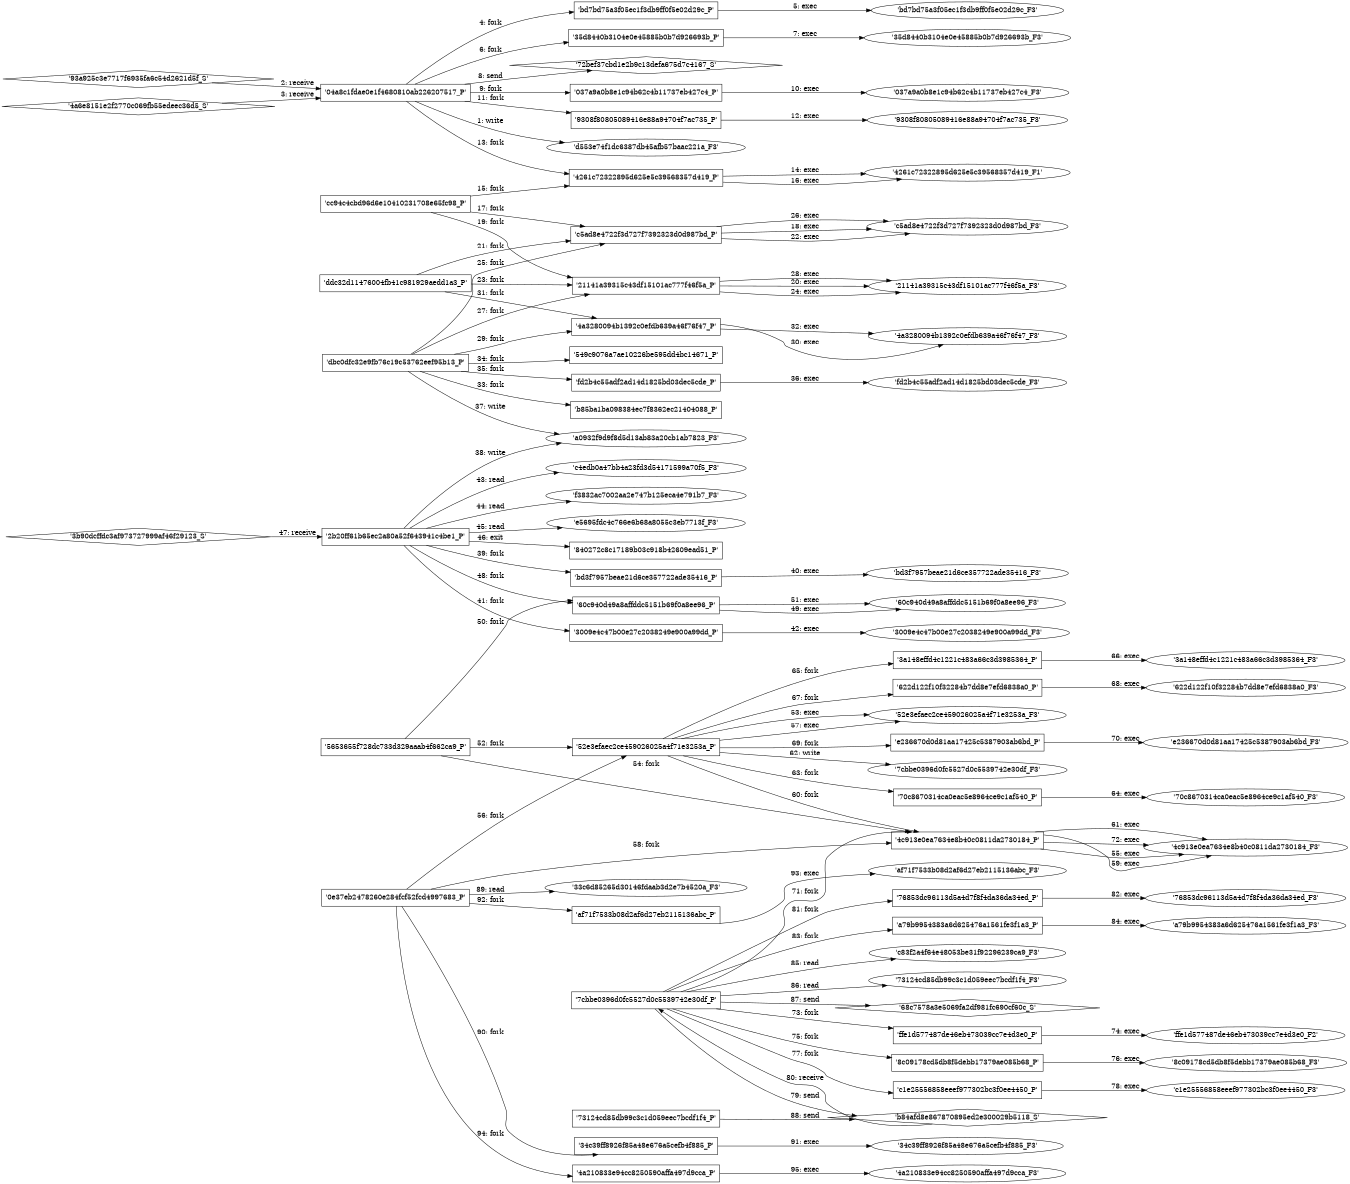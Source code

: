 digraph "D:\Learning\Paper\apt\基于CTI的攻击预警\Dataset\攻击图\ASGfromALLCTI\It's alive Threat actors cobble together open-source pieces into monstrous Frankenstein campaign.dot" {
rankdir="LR"
size="9"
fixedsize="false"
splines="true"
nodesep=0.3
ranksep=0
fontsize=10
overlap="scalexy"
engine= "neato"
	"'d553e74f1dc6387db45afb57baac221a_F3'" [node_type=file shape=ellipse]
	"'04a8c1fdae0e1f4680810ab226207517_P'" [node_type=Process shape=box]
	"'04a8c1fdae0e1f4680810ab226207517_P'" -> "'d553e74f1dc6387db45afb57baac221a_F3'" [label="1: write"]
	"'04a8c1fdae0e1f4680810ab226207517_P'" [node_type=Process shape=box]
	"'93a925c3e7717f6935fa6c54d2621d5f_S'" [node_type=Socket shape=diamond]
	"'93a925c3e7717f6935fa6c54d2621d5f_S'" -> "'04a8c1fdae0e1f4680810ab226207517_P'" [label="2: receive"]
	"'04a8c1fdae0e1f4680810ab226207517_P'" [node_type=Process shape=box]
	"'4a6e8151e2f2770c069fb55edeec36d5_S'" [node_type=Socket shape=diamond]
	"'4a6e8151e2f2770c069fb55edeec36d5_S'" -> "'04a8c1fdae0e1f4680810ab226207517_P'" [label="3: receive"]
	"'04a8c1fdae0e1f4680810ab226207517_P'" [node_type=Process shape=box]
	"'bd7bd75a3f05ec1f3db9ff0f5e02d29c_P'" [node_type=Process shape=box]
	"'04a8c1fdae0e1f4680810ab226207517_P'" -> "'bd7bd75a3f05ec1f3db9ff0f5e02d29c_P'" [label="4: fork"]
	"'bd7bd75a3f05ec1f3db9ff0f5e02d29c_P'" [node_type=Process shape=box]
	"'bd7bd75a3f05ec1f3db9ff0f5e02d29c_F3'" [node_type=File shape=ellipse]
	"'bd7bd75a3f05ec1f3db9ff0f5e02d29c_P'" -> "'bd7bd75a3f05ec1f3db9ff0f5e02d29c_F3'" [label="5: exec"]
	"'04a8c1fdae0e1f4680810ab226207517_P'" [node_type=Process shape=box]
	"'35d8440b3104e0e45885b0b7d926693b_P'" [node_type=Process shape=box]
	"'04a8c1fdae0e1f4680810ab226207517_P'" -> "'35d8440b3104e0e45885b0b7d926693b_P'" [label="6: fork"]
	"'35d8440b3104e0e45885b0b7d926693b_P'" [node_type=Process shape=box]
	"'35d8440b3104e0e45885b0b7d926693b_F3'" [node_type=File shape=ellipse]
	"'35d8440b3104e0e45885b0b7d926693b_P'" -> "'35d8440b3104e0e45885b0b7d926693b_F3'" [label="7: exec"]
	"'72bef37cbd1e2b9c13defa675d7c4167_S'" [node_type=Socket shape=diamond]
	"'04a8c1fdae0e1f4680810ab226207517_P'" [node_type=Process shape=box]
	"'04a8c1fdae0e1f4680810ab226207517_P'" -> "'72bef37cbd1e2b9c13defa675d7c4167_S'" [label="8: send"]
	"'04a8c1fdae0e1f4680810ab226207517_P'" [node_type=Process shape=box]
	"'037a9a0b8e1c94b62c4b11737eb427c4_P'" [node_type=Process shape=box]
	"'04a8c1fdae0e1f4680810ab226207517_P'" -> "'037a9a0b8e1c94b62c4b11737eb427c4_P'" [label="9: fork"]
	"'037a9a0b8e1c94b62c4b11737eb427c4_P'" [node_type=Process shape=box]
	"'037a9a0b8e1c94b62c4b11737eb427c4_F3'" [node_type=File shape=ellipse]
	"'037a9a0b8e1c94b62c4b11737eb427c4_P'" -> "'037a9a0b8e1c94b62c4b11737eb427c4_F3'" [label="10: exec"]
	"'04a8c1fdae0e1f4680810ab226207517_P'" [node_type=Process shape=box]
	"'9308f80805089416e88a94704f7ac735_P'" [node_type=Process shape=box]
	"'04a8c1fdae0e1f4680810ab226207517_P'" -> "'9308f80805089416e88a94704f7ac735_P'" [label="11: fork"]
	"'9308f80805089416e88a94704f7ac735_P'" [node_type=Process shape=box]
	"'9308f80805089416e88a94704f7ac735_F3'" [node_type=File shape=ellipse]
	"'9308f80805089416e88a94704f7ac735_P'" -> "'9308f80805089416e88a94704f7ac735_F3'" [label="12: exec"]
	"'04a8c1fdae0e1f4680810ab226207517_P'" [node_type=Process shape=box]
	"'4261c72322895d625e5c39568357d419_P'" [node_type=Process shape=box]
	"'04a8c1fdae0e1f4680810ab226207517_P'" -> "'4261c72322895d625e5c39568357d419_P'" [label="13: fork"]
	"'4261c72322895d625e5c39568357d419_P'" [node_type=Process shape=box]
	"'4261c72322895d625e5c39568357d419_F1'" [node_type=File shape=ellipse]
	"'4261c72322895d625e5c39568357d419_P'" -> "'4261c72322895d625e5c39568357d419_F1'" [label="14: exec"]
	"'cc94c4cbd96d6e10410231708e65fc98_P'" [node_type=Process shape=box]
	"'4261c72322895d625e5c39568357d419_P'" [node_type=Process shape=box]
	"'cc94c4cbd96d6e10410231708e65fc98_P'" -> "'4261c72322895d625e5c39568357d419_P'" [label="15: fork"]
	"'4261c72322895d625e5c39568357d419_P'" [node_type=Process shape=box]
	"'4261c72322895d625e5c39568357d419_F1'" [node_type=File shape=ellipse]
	"'4261c72322895d625e5c39568357d419_P'" -> "'4261c72322895d625e5c39568357d419_F1'" [label="16: exec"]
	"'cc94c4cbd96d6e10410231708e65fc98_P'" [node_type=Process shape=box]
	"'c5ad8e4722f3d727f7392323d0d987bd_P'" [node_type=Process shape=box]
	"'cc94c4cbd96d6e10410231708e65fc98_P'" -> "'c5ad8e4722f3d727f7392323d0d987bd_P'" [label="17: fork"]
	"'c5ad8e4722f3d727f7392323d0d987bd_P'" [node_type=Process shape=box]
	"'c5ad8e4722f3d727f7392323d0d987bd_F3'" [node_type=File shape=ellipse]
	"'c5ad8e4722f3d727f7392323d0d987bd_P'" -> "'c5ad8e4722f3d727f7392323d0d987bd_F3'" [label="18: exec"]
	"'cc94c4cbd96d6e10410231708e65fc98_P'" [node_type=Process shape=box]
	"'21141a39315c43df15101ac777f46f5a_P'" [node_type=Process shape=box]
	"'cc94c4cbd96d6e10410231708e65fc98_P'" -> "'21141a39315c43df15101ac777f46f5a_P'" [label="19: fork"]
	"'21141a39315c43df15101ac777f46f5a_P'" [node_type=Process shape=box]
	"'21141a39315c43df15101ac777f46f5a_F3'" [node_type=File shape=ellipse]
	"'21141a39315c43df15101ac777f46f5a_P'" -> "'21141a39315c43df15101ac777f46f5a_F3'" [label="20: exec"]
	"'ddc32d11476004fb41c981929aedd1a3_P'" [node_type=Process shape=box]
	"'c5ad8e4722f3d727f7392323d0d987bd_P'" [node_type=Process shape=box]
	"'ddc32d11476004fb41c981929aedd1a3_P'" -> "'c5ad8e4722f3d727f7392323d0d987bd_P'" [label="21: fork"]
	"'c5ad8e4722f3d727f7392323d0d987bd_P'" [node_type=Process shape=box]
	"'c5ad8e4722f3d727f7392323d0d987bd_F3'" [node_type=File shape=ellipse]
	"'c5ad8e4722f3d727f7392323d0d987bd_P'" -> "'c5ad8e4722f3d727f7392323d0d987bd_F3'" [label="22: exec"]
	"'ddc32d11476004fb41c981929aedd1a3_P'" [node_type=Process shape=box]
	"'21141a39315c43df15101ac777f46f5a_P'" [node_type=Process shape=box]
	"'ddc32d11476004fb41c981929aedd1a3_P'" -> "'21141a39315c43df15101ac777f46f5a_P'" [label="23: fork"]
	"'21141a39315c43df15101ac777f46f5a_P'" [node_type=Process shape=box]
	"'21141a39315c43df15101ac777f46f5a_F3'" [node_type=File shape=ellipse]
	"'21141a39315c43df15101ac777f46f5a_P'" -> "'21141a39315c43df15101ac777f46f5a_F3'" [label="24: exec"]
	"'dbc0dfc32e9fb76c19c53762eef95b13_P'" [node_type=Process shape=box]
	"'c5ad8e4722f3d727f7392323d0d987bd_P'" [node_type=Process shape=box]
	"'dbc0dfc32e9fb76c19c53762eef95b13_P'" -> "'c5ad8e4722f3d727f7392323d0d987bd_P'" [label="25: fork"]
	"'c5ad8e4722f3d727f7392323d0d987bd_P'" [node_type=Process shape=box]
	"'c5ad8e4722f3d727f7392323d0d987bd_F3'" [node_type=File shape=ellipse]
	"'c5ad8e4722f3d727f7392323d0d987bd_P'" -> "'c5ad8e4722f3d727f7392323d0d987bd_F3'" [label="26: exec"]
	"'dbc0dfc32e9fb76c19c53762eef95b13_P'" [node_type=Process shape=box]
	"'21141a39315c43df15101ac777f46f5a_P'" [node_type=Process shape=box]
	"'dbc0dfc32e9fb76c19c53762eef95b13_P'" -> "'21141a39315c43df15101ac777f46f5a_P'" [label="27: fork"]
	"'21141a39315c43df15101ac777f46f5a_P'" [node_type=Process shape=box]
	"'21141a39315c43df15101ac777f46f5a_F3'" [node_type=File shape=ellipse]
	"'21141a39315c43df15101ac777f46f5a_P'" -> "'21141a39315c43df15101ac777f46f5a_F3'" [label="28: exec"]
	"'dbc0dfc32e9fb76c19c53762eef95b13_P'" [node_type=Process shape=box]
	"'4a3280094b1392c0efdb639a46f76f47_P'" [node_type=Process shape=box]
	"'dbc0dfc32e9fb76c19c53762eef95b13_P'" -> "'4a3280094b1392c0efdb639a46f76f47_P'" [label="29: fork"]
	"'4a3280094b1392c0efdb639a46f76f47_P'" [node_type=Process shape=box]
	"'4a3280094b1392c0efdb639a46f76f47_F3'" [node_type=File shape=ellipse]
	"'4a3280094b1392c0efdb639a46f76f47_P'" -> "'4a3280094b1392c0efdb639a46f76f47_F3'" [label="30: exec"]
	"'ddc32d11476004fb41c981929aedd1a3_P'" [node_type=Process shape=box]
	"'4a3280094b1392c0efdb639a46f76f47_P'" [node_type=Process shape=box]
	"'ddc32d11476004fb41c981929aedd1a3_P'" -> "'4a3280094b1392c0efdb639a46f76f47_P'" [label="31: fork"]
	"'4a3280094b1392c0efdb639a46f76f47_P'" [node_type=Process shape=box]
	"'4a3280094b1392c0efdb639a46f76f47_F3'" [node_type=File shape=ellipse]
	"'4a3280094b1392c0efdb639a46f76f47_P'" -> "'4a3280094b1392c0efdb639a46f76f47_F3'" [label="32: exec"]
	"'dbc0dfc32e9fb76c19c53762eef95b13_P'" [node_type=Process shape=box]
	"'b85ba1ba098384ec7f8362ec21404088_P'" [node_type=Process shape=box]
	"'dbc0dfc32e9fb76c19c53762eef95b13_P'" -> "'b85ba1ba098384ec7f8362ec21404088_P'" [label="33: fork"]
	"'dbc0dfc32e9fb76c19c53762eef95b13_P'" [node_type=Process shape=box]
	"'549c9076a7ae10226be595dd4bc14671_P'" [node_type=Process shape=box]
	"'dbc0dfc32e9fb76c19c53762eef95b13_P'" -> "'549c9076a7ae10226be595dd4bc14671_P'" [label="34: fork"]
	"'dbc0dfc32e9fb76c19c53762eef95b13_P'" [node_type=Process shape=box]
	"'fd2b4c55adf2ad14d1825bd03dec5cde_P'" [node_type=Process shape=box]
	"'dbc0dfc32e9fb76c19c53762eef95b13_P'" -> "'fd2b4c55adf2ad14d1825bd03dec5cde_P'" [label="35: fork"]
	"'fd2b4c55adf2ad14d1825bd03dec5cde_P'" [node_type=Process shape=box]
	"'fd2b4c55adf2ad14d1825bd03dec5cde_F3'" [node_type=File shape=ellipse]
	"'fd2b4c55adf2ad14d1825bd03dec5cde_P'" -> "'fd2b4c55adf2ad14d1825bd03dec5cde_F3'" [label="36: exec"]
	"'a0932f9d9f8d5d13ab83a20cb1ab7823_F3'" [node_type=file shape=ellipse]
	"'dbc0dfc32e9fb76c19c53762eef95b13_P'" [node_type=Process shape=box]
	"'dbc0dfc32e9fb76c19c53762eef95b13_P'" -> "'a0932f9d9f8d5d13ab83a20cb1ab7823_F3'" [label="37: write"]
	"'a0932f9d9f8d5d13ab83a20cb1ab7823_F3'" [node_type=file shape=ellipse]
	"'2b20ff61b65ec2a80a52f643941c4be1_P'" [node_type=Process shape=box]
	"'2b20ff61b65ec2a80a52f643941c4be1_P'" -> "'a0932f9d9f8d5d13ab83a20cb1ab7823_F3'" [label="38: write"]
	"'2b20ff61b65ec2a80a52f643941c4be1_P'" [node_type=Process shape=box]
	"'bd3f7957beae21d6ce357722ade35416_P'" [node_type=Process shape=box]
	"'2b20ff61b65ec2a80a52f643941c4be1_P'" -> "'bd3f7957beae21d6ce357722ade35416_P'" [label="39: fork"]
	"'bd3f7957beae21d6ce357722ade35416_P'" [node_type=Process shape=box]
	"'bd3f7957beae21d6ce357722ade35416_F3'" [node_type=File shape=ellipse]
	"'bd3f7957beae21d6ce357722ade35416_P'" -> "'bd3f7957beae21d6ce357722ade35416_F3'" [label="40: exec"]
	"'2b20ff61b65ec2a80a52f643941c4be1_P'" [node_type=Process shape=box]
	"'3009e4c47b00e27c2038249e900a99dd_P'" [node_type=Process shape=box]
	"'2b20ff61b65ec2a80a52f643941c4be1_P'" -> "'3009e4c47b00e27c2038249e900a99dd_P'" [label="41: fork"]
	"'3009e4c47b00e27c2038249e900a99dd_P'" [node_type=Process shape=box]
	"'3009e4c47b00e27c2038249e900a99dd_F3'" [node_type=File shape=ellipse]
	"'3009e4c47b00e27c2038249e900a99dd_P'" -> "'3009e4c47b00e27c2038249e900a99dd_F3'" [label="42: exec"]
	"'c4edb0a47bb4a23fd3d54171599a70f5_F3'" [node_type=file shape=ellipse]
	"'2b20ff61b65ec2a80a52f643941c4be1_P'" [node_type=Process shape=box]
	"'2b20ff61b65ec2a80a52f643941c4be1_P'" -> "'c4edb0a47bb4a23fd3d54171599a70f5_F3'" [label="43: read"]
	"'f3832ac7002aa2e747b125eca4e791b7_F3'" [node_type=file shape=ellipse]
	"'2b20ff61b65ec2a80a52f643941c4be1_P'" [node_type=Process shape=box]
	"'2b20ff61b65ec2a80a52f643941c4be1_P'" -> "'f3832ac7002aa2e747b125eca4e791b7_F3'" [label="44: read"]
	"'e5695fdc4c766e6b68a8055c3eb7713f_F3'" [node_type=file shape=ellipse]
	"'2b20ff61b65ec2a80a52f643941c4be1_P'" [node_type=Process shape=box]
	"'2b20ff61b65ec2a80a52f643941c4be1_P'" -> "'e5695fdc4c766e6b68a8055c3eb7713f_F3'" [label="45: read"]
	"'2b20ff61b65ec2a80a52f643941c4be1_P'" [node_type=Process shape=box]
	"'840272c8c17189b03c918b42609ead51_P'" [node_type=Process shape=box]
	"'2b20ff61b65ec2a80a52f643941c4be1_P'" -> "'840272c8c17189b03c918b42609ead51_P'" [label="46: exit"]
	"'2b20ff61b65ec2a80a52f643941c4be1_P'" [node_type=Process shape=box]
	"'3b90dcffdc3af973727999af46f29123_S'" [node_type=Socket shape=diamond]
	"'3b90dcffdc3af973727999af46f29123_S'" -> "'2b20ff61b65ec2a80a52f643941c4be1_P'" [label="47: receive"]
	"'2b20ff61b65ec2a80a52f643941c4be1_P'" [node_type=Process shape=box]
	"'60c940d49a8affddc5151b69f0a8ee96_P'" [node_type=Process shape=box]
	"'2b20ff61b65ec2a80a52f643941c4be1_P'" -> "'60c940d49a8affddc5151b69f0a8ee96_P'" [label="48: fork"]
	"'60c940d49a8affddc5151b69f0a8ee96_P'" [node_type=Process shape=box]
	"'60c940d49a8affddc5151b69f0a8ee96_F3'" [node_type=File shape=ellipse]
	"'60c940d49a8affddc5151b69f0a8ee96_P'" -> "'60c940d49a8affddc5151b69f0a8ee96_F3'" [label="49: exec"]
	"'5653655f728dc733d329aaab4f662ca9_P'" [node_type=Process shape=box]
	"'60c940d49a8affddc5151b69f0a8ee96_P'" [node_type=Process shape=box]
	"'5653655f728dc733d329aaab4f662ca9_P'" -> "'60c940d49a8affddc5151b69f0a8ee96_P'" [label="50: fork"]
	"'60c940d49a8affddc5151b69f0a8ee96_P'" [node_type=Process shape=box]
	"'60c940d49a8affddc5151b69f0a8ee96_F3'" [node_type=File shape=ellipse]
	"'60c940d49a8affddc5151b69f0a8ee96_P'" -> "'60c940d49a8affddc5151b69f0a8ee96_F3'" [label="51: exec"]
	"'5653655f728dc733d329aaab4f662ca9_P'" [node_type=Process shape=box]
	"'52e3efaec2ce459026025a4f71e3253a_P'" [node_type=Process shape=box]
	"'5653655f728dc733d329aaab4f662ca9_P'" -> "'52e3efaec2ce459026025a4f71e3253a_P'" [label="52: fork"]
	"'52e3efaec2ce459026025a4f71e3253a_P'" [node_type=Process shape=box]
	"'52e3efaec2ce459026025a4f71e3253a_F3'" [node_type=File shape=ellipse]
	"'52e3efaec2ce459026025a4f71e3253a_P'" -> "'52e3efaec2ce459026025a4f71e3253a_F3'" [label="53: exec"]
	"'5653655f728dc733d329aaab4f662ca9_P'" [node_type=Process shape=box]
	"'4c913e0ea7634e8b40c0811da2730184_P'" [node_type=Process shape=box]
	"'5653655f728dc733d329aaab4f662ca9_P'" -> "'4c913e0ea7634e8b40c0811da2730184_P'" [label="54: fork"]
	"'4c913e0ea7634e8b40c0811da2730184_P'" [node_type=Process shape=box]
	"'4c913e0ea7634e8b40c0811da2730184_F3'" [node_type=File shape=ellipse]
	"'4c913e0ea7634e8b40c0811da2730184_P'" -> "'4c913e0ea7634e8b40c0811da2730184_F3'" [label="55: exec"]
	"'0e37eb2478260e284fcf52fcd4997683_P'" [node_type=Process shape=box]
	"'52e3efaec2ce459026025a4f71e3253a_P'" [node_type=Process shape=box]
	"'0e37eb2478260e284fcf52fcd4997683_P'" -> "'52e3efaec2ce459026025a4f71e3253a_P'" [label="56: fork"]
	"'52e3efaec2ce459026025a4f71e3253a_P'" [node_type=Process shape=box]
	"'52e3efaec2ce459026025a4f71e3253a_F3'" [node_type=File shape=ellipse]
	"'52e3efaec2ce459026025a4f71e3253a_P'" -> "'52e3efaec2ce459026025a4f71e3253a_F3'" [label="57: exec"]
	"'0e37eb2478260e284fcf52fcd4997683_P'" [node_type=Process shape=box]
	"'4c913e0ea7634e8b40c0811da2730184_P'" [node_type=Process shape=box]
	"'0e37eb2478260e284fcf52fcd4997683_P'" -> "'4c913e0ea7634e8b40c0811da2730184_P'" [label="58: fork"]
	"'4c913e0ea7634e8b40c0811da2730184_P'" [node_type=Process shape=box]
	"'4c913e0ea7634e8b40c0811da2730184_F3'" [node_type=File shape=ellipse]
	"'4c913e0ea7634e8b40c0811da2730184_P'" -> "'4c913e0ea7634e8b40c0811da2730184_F3'" [label="59: exec"]
	"'52e3efaec2ce459026025a4f71e3253a_P'" [node_type=Process shape=box]
	"'4c913e0ea7634e8b40c0811da2730184_P'" [node_type=Process shape=box]
	"'52e3efaec2ce459026025a4f71e3253a_P'" -> "'4c913e0ea7634e8b40c0811da2730184_P'" [label="60: fork"]
	"'4c913e0ea7634e8b40c0811da2730184_P'" [node_type=Process shape=box]
	"'4c913e0ea7634e8b40c0811da2730184_F3'" [node_type=File shape=ellipse]
	"'4c913e0ea7634e8b40c0811da2730184_P'" -> "'4c913e0ea7634e8b40c0811da2730184_F3'" [label="61: exec"]
	"'7cbbe0396d0fc5527d0c5539742e30df_F3'" [node_type=file shape=ellipse]
	"'52e3efaec2ce459026025a4f71e3253a_P'" [node_type=Process shape=box]
	"'52e3efaec2ce459026025a4f71e3253a_P'" -> "'7cbbe0396d0fc5527d0c5539742e30df_F3'" [label="62: write"]
	"'52e3efaec2ce459026025a4f71e3253a_P'" [node_type=Process shape=box]
	"'70c8670314ca0eac5e8964ce9c1af540_P'" [node_type=Process shape=box]
	"'52e3efaec2ce459026025a4f71e3253a_P'" -> "'70c8670314ca0eac5e8964ce9c1af540_P'" [label="63: fork"]
	"'70c8670314ca0eac5e8964ce9c1af540_P'" [node_type=Process shape=box]
	"'70c8670314ca0eac5e8964ce9c1af540_F3'" [node_type=File shape=ellipse]
	"'70c8670314ca0eac5e8964ce9c1af540_P'" -> "'70c8670314ca0eac5e8964ce9c1af540_F3'" [label="64: exec"]
	"'52e3efaec2ce459026025a4f71e3253a_P'" [node_type=Process shape=box]
	"'3a148effd4c1221c483a66c3d3985364_P'" [node_type=Process shape=box]
	"'52e3efaec2ce459026025a4f71e3253a_P'" -> "'3a148effd4c1221c483a66c3d3985364_P'" [label="65: fork"]
	"'3a148effd4c1221c483a66c3d3985364_P'" [node_type=Process shape=box]
	"'3a148effd4c1221c483a66c3d3985364_F3'" [node_type=File shape=ellipse]
	"'3a148effd4c1221c483a66c3d3985364_P'" -> "'3a148effd4c1221c483a66c3d3985364_F3'" [label="66: exec"]
	"'52e3efaec2ce459026025a4f71e3253a_P'" [node_type=Process shape=box]
	"'622d122f10f32284b7dd8e7efd6838a0_P'" [node_type=Process shape=box]
	"'52e3efaec2ce459026025a4f71e3253a_P'" -> "'622d122f10f32284b7dd8e7efd6838a0_P'" [label="67: fork"]
	"'622d122f10f32284b7dd8e7efd6838a0_P'" [node_type=Process shape=box]
	"'622d122f10f32284b7dd8e7efd6838a0_F3'" [node_type=File shape=ellipse]
	"'622d122f10f32284b7dd8e7efd6838a0_P'" -> "'622d122f10f32284b7dd8e7efd6838a0_F3'" [label="68: exec"]
	"'52e3efaec2ce459026025a4f71e3253a_P'" [node_type=Process shape=box]
	"'e236670d0d81aa17425c5387903ab6bd_P'" [node_type=Process shape=box]
	"'52e3efaec2ce459026025a4f71e3253a_P'" -> "'e236670d0d81aa17425c5387903ab6bd_P'" [label="69: fork"]
	"'e236670d0d81aa17425c5387903ab6bd_P'" [node_type=Process shape=box]
	"'e236670d0d81aa17425c5387903ab6bd_F3'" [node_type=File shape=ellipse]
	"'e236670d0d81aa17425c5387903ab6bd_P'" -> "'e236670d0d81aa17425c5387903ab6bd_F3'" [label="70: exec"]
	"'7cbbe0396d0fc5527d0c5539742e30df_P'" [node_type=Process shape=box]
	"'4c913e0ea7634e8b40c0811da2730184_P'" [node_type=Process shape=box]
	"'7cbbe0396d0fc5527d0c5539742e30df_P'" -> "'4c913e0ea7634e8b40c0811da2730184_P'" [label="71: fork"]
	"'4c913e0ea7634e8b40c0811da2730184_P'" [node_type=Process shape=box]
	"'4c913e0ea7634e8b40c0811da2730184_F3'" [node_type=File shape=ellipse]
	"'4c913e0ea7634e8b40c0811da2730184_P'" -> "'4c913e0ea7634e8b40c0811da2730184_F3'" [label="72: exec"]
	"'7cbbe0396d0fc5527d0c5539742e30df_P'" [node_type=Process shape=box]
	"'ffe1d577487de46eb473039cc7e4d3e0_P'" [node_type=Process shape=box]
	"'7cbbe0396d0fc5527d0c5539742e30df_P'" -> "'ffe1d577487de46eb473039cc7e4d3e0_P'" [label="73: fork"]
	"'ffe1d577487de46eb473039cc7e4d3e0_P'" [node_type=Process shape=box]
	"'ffe1d577487de46eb473039cc7e4d3e0_F2'" [node_type=File shape=ellipse]
	"'ffe1d577487de46eb473039cc7e4d3e0_P'" -> "'ffe1d577487de46eb473039cc7e4d3e0_F2'" [label="74: exec"]
	"'7cbbe0396d0fc5527d0c5539742e30df_P'" [node_type=Process shape=box]
	"'8c09178cd5db8f5debb17379ae085b68_P'" [node_type=Process shape=box]
	"'7cbbe0396d0fc5527d0c5539742e30df_P'" -> "'8c09178cd5db8f5debb17379ae085b68_P'" [label="75: fork"]
	"'8c09178cd5db8f5debb17379ae085b68_P'" [node_type=Process shape=box]
	"'8c09178cd5db8f5debb17379ae085b68_F3'" [node_type=File shape=ellipse]
	"'8c09178cd5db8f5debb17379ae085b68_P'" -> "'8c09178cd5db8f5debb17379ae085b68_F3'" [label="76: exec"]
	"'7cbbe0396d0fc5527d0c5539742e30df_P'" [node_type=Process shape=box]
	"'c1e25556858eeef977302bc3f0ee4450_P'" [node_type=Process shape=box]
	"'7cbbe0396d0fc5527d0c5539742e30df_P'" -> "'c1e25556858eeef977302bc3f0ee4450_P'" [label="77: fork"]
	"'c1e25556858eeef977302bc3f0ee4450_P'" [node_type=Process shape=box]
	"'c1e25556858eeef977302bc3f0ee4450_F3'" [node_type=File shape=ellipse]
	"'c1e25556858eeef977302bc3f0ee4450_P'" -> "'c1e25556858eeef977302bc3f0ee4450_F3'" [label="78: exec"]
	"'b84afd8e867870895ed2e300029b5118_S'" [node_type=Socket shape=diamond]
	"'7cbbe0396d0fc5527d0c5539742e30df_P'" [node_type=Process shape=box]
	"'7cbbe0396d0fc5527d0c5539742e30df_P'" -> "'b84afd8e867870895ed2e300029b5118_S'" [label="79: send"]
	"'b84afd8e867870895ed2e300029b5118_S'" -> "'7cbbe0396d0fc5527d0c5539742e30df_P'" [label="80: receive"]
	"'7cbbe0396d0fc5527d0c5539742e30df_P'" [node_type=Process shape=box]
	"'76853dc96113d5a4d7f8f4da36da34ed_P'" [node_type=Process shape=box]
	"'7cbbe0396d0fc5527d0c5539742e30df_P'" -> "'76853dc96113d5a4d7f8f4da36da34ed_P'" [label="81: fork"]
	"'76853dc96113d5a4d7f8f4da36da34ed_P'" [node_type=Process shape=box]
	"'76853dc96113d5a4d7f8f4da36da34ed_F3'" [node_type=File shape=ellipse]
	"'76853dc96113d5a4d7f8f4da36da34ed_P'" -> "'76853dc96113d5a4d7f8f4da36da34ed_F3'" [label="82: exec"]
	"'7cbbe0396d0fc5527d0c5539742e30df_P'" [node_type=Process shape=box]
	"'a79b9954383a6d625476a1561fe3f1a3_P'" [node_type=Process shape=box]
	"'7cbbe0396d0fc5527d0c5539742e30df_P'" -> "'a79b9954383a6d625476a1561fe3f1a3_P'" [label="83: fork"]
	"'a79b9954383a6d625476a1561fe3f1a3_P'" [node_type=Process shape=box]
	"'a79b9954383a6d625476a1561fe3f1a3_F3'" [node_type=File shape=ellipse]
	"'a79b9954383a6d625476a1561fe3f1a3_P'" -> "'a79b9954383a6d625476a1561fe3f1a3_F3'" [label="84: exec"]
	"'c83f2a4f64e48053be31f92296239ca9_F3'" [node_type=file shape=ellipse]
	"'7cbbe0396d0fc5527d0c5539742e30df_P'" [node_type=Process shape=box]
	"'7cbbe0396d0fc5527d0c5539742e30df_P'" -> "'c83f2a4f64e48053be31f92296239ca9_F3'" [label="85: read"]
	"'73124cd85db99c3c1d059eec7bcdf1f4_F3'" [node_type=file shape=ellipse]
	"'7cbbe0396d0fc5527d0c5539742e30df_P'" [node_type=Process shape=box]
	"'7cbbe0396d0fc5527d0c5539742e30df_P'" -> "'73124cd85db99c3c1d059eec7bcdf1f4_F3'" [label="86: read"]
	"'68c7578a3e5069fa2df981fc690cf60c_S'" [node_type=Socket shape=diamond]
	"'7cbbe0396d0fc5527d0c5539742e30df_P'" [node_type=Process shape=box]
	"'7cbbe0396d0fc5527d0c5539742e30df_P'" -> "'68c7578a3e5069fa2df981fc690cf60c_S'" [label="87: send"]
	"'b84afd8e867870895ed2e300029b5118_S'" [node_type=Socket shape=diamond]
	"'73124cd85db99c3c1d059eec7bcdf1f4_P'" [node_type=Process shape=box]
	"'73124cd85db99c3c1d059eec7bcdf1f4_P'" -> "'b84afd8e867870895ed2e300029b5118_S'" [label="88: send"]
	"'33c6d85265d30146fdaab3d2e7b4520a_F3'" [node_type=file shape=ellipse]
	"'0e37eb2478260e284fcf52fcd4997683_P'" [node_type=Process shape=box]
	"'0e37eb2478260e284fcf52fcd4997683_P'" -> "'33c6d85265d30146fdaab3d2e7b4520a_F3'" [label="89: read"]
	"'0e37eb2478260e284fcf52fcd4997683_P'" [node_type=Process shape=box]
	"'34c39ff8926f85a48e676a5cefb4f885_P'" [node_type=Process shape=box]
	"'0e37eb2478260e284fcf52fcd4997683_P'" -> "'34c39ff8926f85a48e676a5cefb4f885_P'" [label="90: fork"]
	"'34c39ff8926f85a48e676a5cefb4f885_P'" [node_type=Process shape=box]
	"'34c39ff8926f85a48e676a5cefb4f885_F3'" [node_type=File shape=ellipse]
	"'34c39ff8926f85a48e676a5cefb4f885_P'" -> "'34c39ff8926f85a48e676a5cefb4f885_F3'" [label="91: exec"]
	"'0e37eb2478260e284fcf52fcd4997683_P'" [node_type=Process shape=box]
	"'af71f7533b08d2af6d27eb2115136abc_P'" [node_type=Process shape=box]
	"'0e37eb2478260e284fcf52fcd4997683_P'" -> "'af71f7533b08d2af6d27eb2115136abc_P'" [label="92: fork"]
	"'af71f7533b08d2af6d27eb2115136abc_P'" [node_type=Process shape=box]
	"'af71f7533b08d2af6d27eb2115136abc_F3'" [node_type=File shape=ellipse]
	"'af71f7533b08d2af6d27eb2115136abc_P'" -> "'af71f7533b08d2af6d27eb2115136abc_F3'" [label="93: exec"]
	"'0e37eb2478260e284fcf52fcd4997683_P'" [node_type=Process shape=box]
	"'4a210833e94cc8250590affa497d9cca_P'" [node_type=Process shape=box]
	"'0e37eb2478260e284fcf52fcd4997683_P'" -> "'4a210833e94cc8250590affa497d9cca_P'" [label="94: fork"]
	"'4a210833e94cc8250590affa497d9cca_P'" [node_type=Process shape=box]
	"'4a210833e94cc8250590affa497d9cca_F3'" [node_type=File shape=ellipse]
	"'4a210833e94cc8250590affa497d9cca_P'" -> "'4a210833e94cc8250590affa497d9cca_F3'" [label="95: exec"]
}
